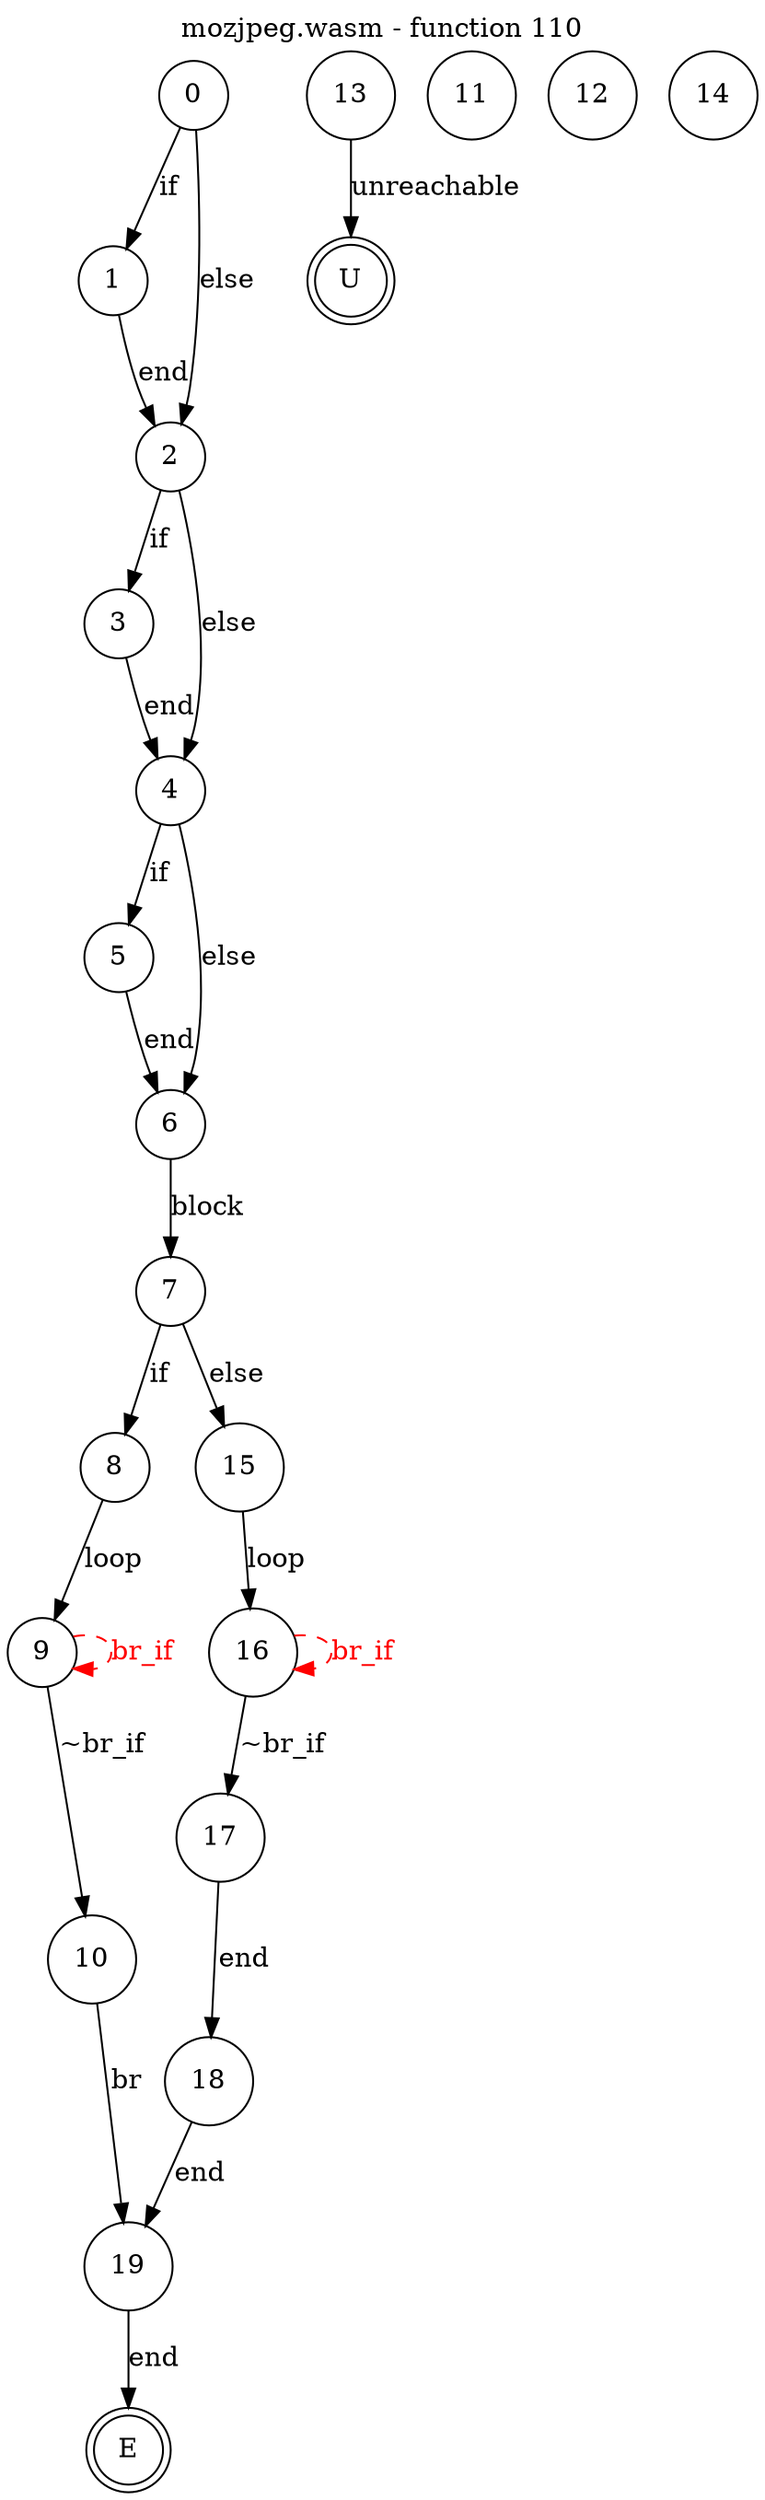 digraph finite_state_machine {
    label = "mozjpeg.wasm - function 110"
    labelloc =  t
    labelfontsize = 16
    labelfontcolor = black
    labelfontname = "Helvetica"
    node [shape = doublecircle]; E U ;
node [shape=circle, fontcolor=black, style="", label="0"]0
node [shape=circle, fontcolor=black, style="", label="1"]1
node [shape=circle, fontcolor=black, style="", label="2"]2
node [shape=circle, fontcolor=black, style="", label="3"]3
node [shape=circle, fontcolor=black, style="", label="4"]4
node [shape=circle, fontcolor=black, style="", label="5"]5
node [shape=circle, fontcolor=black, style="", label="6"]6
node [shape=circle, fontcolor=black, style="", label="7"]7
node [shape=circle, fontcolor=black, style="", label="8"]8
node [shape=circle, fontcolor=black, style="", label="9"]9
node [shape=circle, fontcolor=black, style="", label="10"]10
node [shape=circle, fontcolor=black, style="", label="11"]11
node [shape=circle, fontcolor=black, style="", label="12"]12
node [shape=circle, fontcolor=black, style="", label="13"]13
node [shape=circle, fontcolor=black, style="", label="14"]14
node [shape=circle, fontcolor=black, style="", label="15"]15
node [shape=circle, fontcolor=black, style="", label="16"]16
node [shape=circle, fontcolor=black, style="", label="17"]17
node [shape=circle, fontcolor=black, style="", label="18"]18
node [shape=circle, fontcolor=black, style="", label="19"]19
node [shape=circle, fontcolor=black, style="", label="E"]E
node [shape=circle, fontcolor=black, style="", label="U"]U
    0 -> 1[label="if"];
    0 -> 2[label="else"];
    1 -> 2[label="end"];
    2 -> 3[label="if"];
    2 -> 4[label="else"];
    3 -> 4[label="end"];
    4 -> 5[label="if"];
    4 -> 6[label="else"];
    5 -> 6[label="end"];
    6 -> 7[label="block"];
    7 -> 8[label="if"];
    7 -> 15[label="else"];
    8 -> 9[label="loop"];
    9 -> 10[label="~br_if"];
    9 -> 9[style="dashed" color="red" fontcolor="red" label="br_if"];
    10 -> 19[label="br"];
    13 -> U[label="unreachable"];
    15 -> 16[label="loop"];
    16 -> 17[label="~br_if"];
    16 -> 16[style="dashed" color="red" fontcolor="red" label="br_if"];
    17 -> 18[label="end"];
    18 -> 19[label="end"];
    19 -> E[label="end"];
}
